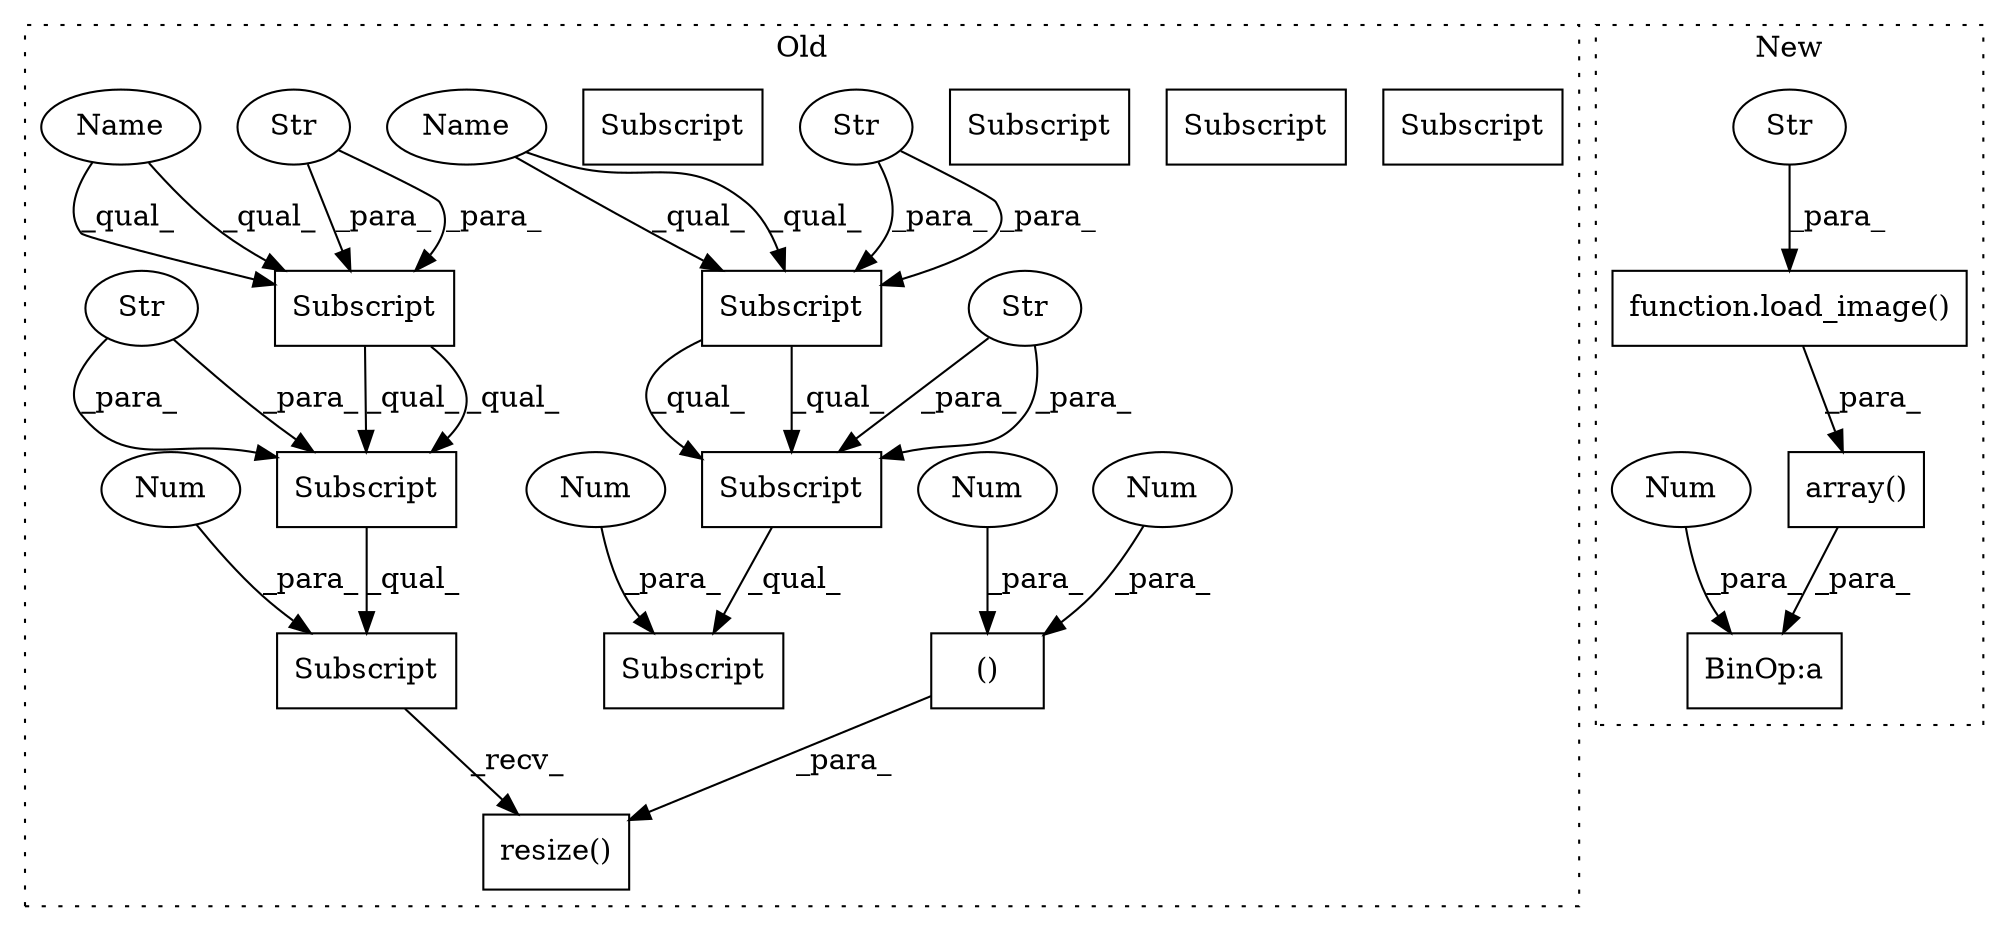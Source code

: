 digraph G {
subgraph cluster0 {
1 [label="resize()" a="75" s="48393,48435" l="32,1" shape="box"];
4 [label="()" a="54" s="48429" l="5" shape="box"];
6 [label="Subscript" a="63" s="48393,0" l="24,0" shape="box"];
7 [label="Subscript" a="63" s="48264,0" l="23,0" shape="box"];
9 [label="Num" a="76" s="48426" l="3" shape="ellipse"];
10 [label="Subscript" a="63" s="48264,0" l="20,0" shape="box"];
11 [label="Str" a="66" s="48276" l="7" shape="ellipse"];
12 [label="Subscript" a="63" s="48393,0" l="21,0" shape="box"];
13 [label="Str" a="66" s="48406" l="7" shape="ellipse"];
14 [label="Subscript" a="63" s="48393,0" l="12,0" shape="box"];
15 [label="Str" a="66" s="48396" l="8" shape="ellipse"];
16 [label="Subscript" a="63" s="48264,0" l="11,0" shape="box"];
17 [label="Str" a="66" s="48267" l="7" shape="ellipse"];
18 [label="Num" a="76" s="48285" l="1" shape="ellipse"];
20 [label="Num" a="76" s="48431" l="3" shape="ellipse"];
21 [label="Num" a="76" s="48415" l="1" shape="ellipse"];
22 [label="Subscript" a="63" s="48393,0" l="21,0" shape="box"];
23 [label="Subscript" a="63" s="48393,0" l="12,0" shape="box"];
24 [label="Name" a="87" s="48393" l="2" shape="ellipse"];
25 [label="Name" a="87" s="48264" l="2" shape="ellipse"];
26 [label="Subscript" a="63" s="48264,0" l="20,0" shape="box"];
27 [label="Subscript" a="63" s="48264,0" l="11,0" shape="box"];
label = "Old";
style="dotted";
}
subgraph cluster1 {
2 [label="function.load_image()" a="75" s="49094,49261" l="24,10" shape="box"];
3 [label="BinOp:a" a="82" s="49339" l="3" shape="box"];
5 [label="Str" a="66" s="49118" l="143" shape="ellipse"];
8 [label="array()" a="75" s="49297,49320" l="9,19" shape="box"];
19 [label="Num" a="76" s="49342" l="5" shape="ellipse"];
label = "New";
style="dotted";
}
2 -> 8 [label="_para_"];
4 -> 1 [label="_para_"];
5 -> 2 [label="_para_"];
6 -> 1 [label="_recv_"];
8 -> 3 [label="_para_"];
9 -> 4 [label="_para_"];
11 -> 26 [label="_para_"];
11 -> 26 [label="_para_"];
13 -> 22 [label="_para_"];
13 -> 22 [label="_para_"];
15 -> 23 [label="_para_"];
15 -> 23 [label="_para_"];
17 -> 27 [label="_para_"];
17 -> 27 [label="_para_"];
18 -> 7 [label="_para_"];
19 -> 3 [label="_para_"];
20 -> 4 [label="_para_"];
21 -> 6 [label="_para_"];
22 -> 6 [label="_qual_"];
23 -> 22 [label="_qual_"];
23 -> 22 [label="_qual_"];
24 -> 23 [label="_qual_"];
24 -> 23 [label="_qual_"];
25 -> 27 [label="_qual_"];
25 -> 27 [label="_qual_"];
26 -> 7 [label="_qual_"];
27 -> 26 [label="_qual_"];
27 -> 26 [label="_qual_"];
}